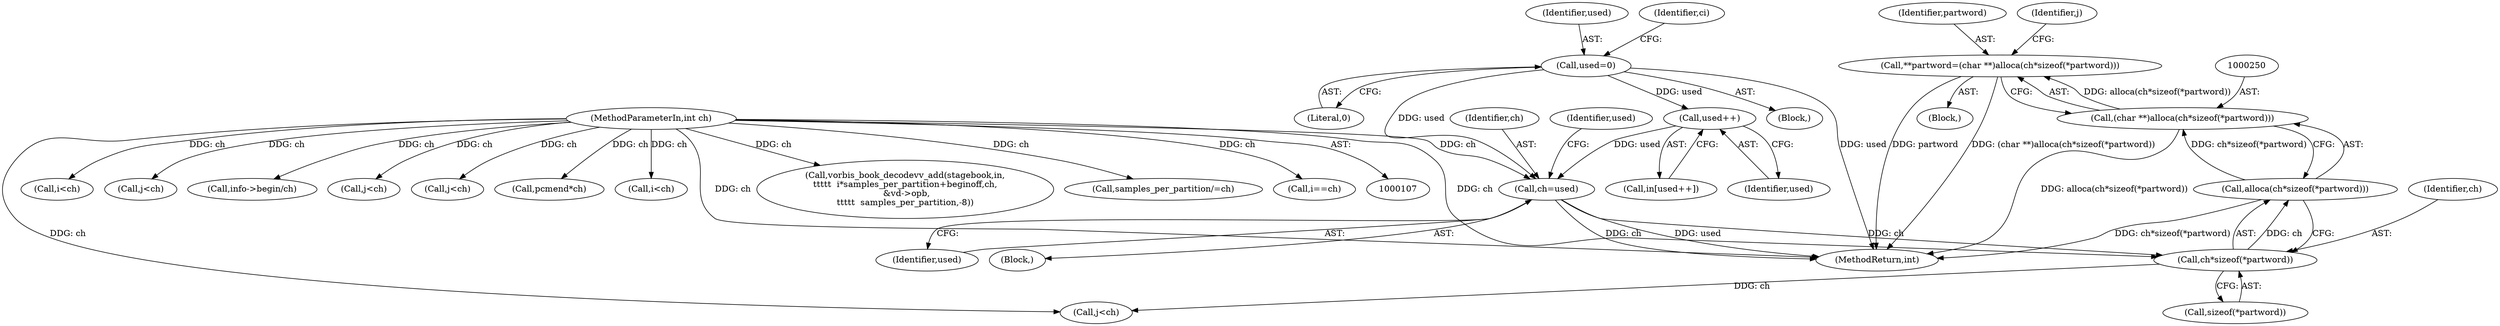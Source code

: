 digraph "0_Android_659030a2e80c38fb8da0a4eb68695349eec6778b@pointer" {
"1000247" [label="(Call,**partword=(char **)alloca(ch*sizeof(*partword)))"];
"1000249" [label="(Call,(char **)alloca(ch*sizeof(*partword)))"];
"1000251" [label="(Call,alloca(ch*sizeof(*partword)))"];
"1000252" [label="(Call,ch*sizeof(*partword))"];
"1000240" [label="(Call,ch=used)"];
"1000235" [label="(Call,used++)"];
"1000119" [label="(Call,used=0)"];
"1000112" [label="(MethodParameterIn,int ch)"];
"1000242" [label="(Identifier,used)"];
"1000842" [label="(Call,vorbis_book_decodevv_add(stagebook,in,\n\t\t\t\t\t  i*samples_per_partition+beginoff,ch,\n &vd->opb,\n\t\t\t\t\t  samples_per_partition,-8))"];
"1000247" [label="(Call,**partword=(char **)alloca(ch*sizeof(*partword)))"];
"1000252" [label="(Call,ch*sizeof(*partword))"];
"1000223" [label="(Call,i<ch)"];
"1000249" [label="(Call,(char **)alloca(ch*sizeof(*partword)))"];
"1000248" [label="(Identifier,partword)"];
"1000251" [label="(Call,alloca(ch*sizeof(*partword)))"];
"1000113" [label="(Block,)"];
"1000120" [label="(Identifier,used)"];
"1000474" [label="(Call,j<ch)"];
"1000119" [label="(Call,used=0)"];
"1000650" [label="(Call,info->begin/ch)"];
"1000354" [label="(Call,j<ch)"];
"1000391" [label="(Call,j<ch)"];
"1000245" [label="(Block,)"];
"1000124" [label="(Identifier,ci)"];
"1000240" [label="(Call,ch=used)"];
"1000112" [label="(MethodParameterIn,int ch)"];
"1000588" [label="(Call,pcmend*ch)"];
"1000659" [label="(Call,i<ch)"];
"1000235" [label="(Call,used++)"];
"1000202" [label="(Block,)"];
"1000864" [label="(MethodReturn,int)"];
"1000233" [label="(Call,in[used++])"];
"1000241" [label="(Identifier,ch)"];
"1000244" [label="(Identifier,used)"];
"1000253" [label="(Identifier,ch)"];
"1000261" [label="(Call,j<ch)"];
"1000259" [label="(Identifier,j)"];
"1000675" [label="(Call,samples_per_partition/=ch)"];
"1000670" [label="(Call,i==ch)"];
"1000236" [label="(Identifier,used)"];
"1000121" [label="(Literal,0)"];
"1000254" [label="(Call,sizeof(*partword))"];
"1000247" -> "1000245"  [label="AST: "];
"1000247" -> "1000249"  [label="CFG: "];
"1000248" -> "1000247"  [label="AST: "];
"1000249" -> "1000247"  [label="AST: "];
"1000259" -> "1000247"  [label="CFG: "];
"1000247" -> "1000864"  [label="DDG: partword"];
"1000247" -> "1000864"  [label="DDG: (char **)alloca(ch*sizeof(*partword))"];
"1000249" -> "1000247"  [label="DDG: alloca(ch*sizeof(*partword))"];
"1000249" -> "1000251"  [label="CFG: "];
"1000250" -> "1000249"  [label="AST: "];
"1000251" -> "1000249"  [label="AST: "];
"1000249" -> "1000864"  [label="DDG: alloca(ch*sizeof(*partword))"];
"1000251" -> "1000249"  [label="DDG: ch*sizeof(*partword)"];
"1000251" -> "1000252"  [label="CFG: "];
"1000252" -> "1000251"  [label="AST: "];
"1000251" -> "1000864"  [label="DDG: ch*sizeof(*partword)"];
"1000252" -> "1000251"  [label="DDG: ch"];
"1000252" -> "1000254"  [label="CFG: "];
"1000253" -> "1000252"  [label="AST: "];
"1000254" -> "1000252"  [label="AST: "];
"1000240" -> "1000252"  [label="DDG: ch"];
"1000112" -> "1000252"  [label="DDG: ch"];
"1000252" -> "1000261"  [label="DDG: ch"];
"1000240" -> "1000202"  [label="AST: "];
"1000240" -> "1000242"  [label="CFG: "];
"1000241" -> "1000240"  [label="AST: "];
"1000242" -> "1000240"  [label="AST: "];
"1000244" -> "1000240"  [label="CFG: "];
"1000240" -> "1000864"  [label="DDG: used"];
"1000240" -> "1000864"  [label="DDG: ch"];
"1000235" -> "1000240"  [label="DDG: used"];
"1000119" -> "1000240"  [label="DDG: used"];
"1000112" -> "1000240"  [label="DDG: ch"];
"1000235" -> "1000233"  [label="AST: "];
"1000235" -> "1000236"  [label="CFG: "];
"1000236" -> "1000235"  [label="AST: "];
"1000233" -> "1000235"  [label="CFG: "];
"1000119" -> "1000235"  [label="DDG: used"];
"1000119" -> "1000113"  [label="AST: "];
"1000119" -> "1000121"  [label="CFG: "];
"1000120" -> "1000119"  [label="AST: "];
"1000121" -> "1000119"  [label="AST: "];
"1000124" -> "1000119"  [label="CFG: "];
"1000119" -> "1000864"  [label="DDG: used"];
"1000112" -> "1000107"  [label="AST: "];
"1000112" -> "1000864"  [label="DDG: ch"];
"1000112" -> "1000223"  [label="DDG: ch"];
"1000112" -> "1000261"  [label="DDG: ch"];
"1000112" -> "1000354"  [label="DDG: ch"];
"1000112" -> "1000391"  [label="DDG: ch"];
"1000112" -> "1000474"  [label="DDG: ch"];
"1000112" -> "1000588"  [label="DDG: ch"];
"1000112" -> "1000650"  [label="DDG: ch"];
"1000112" -> "1000659"  [label="DDG: ch"];
"1000112" -> "1000670"  [label="DDG: ch"];
"1000112" -> "1000675"  [label="DDG: ch"];
"1000112" -> "1000842"  [label="DDG: ch"];
}

